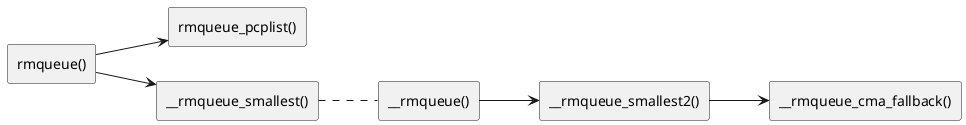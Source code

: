 @startuml
left to right direction
skinparam ComponentStyle rectangle

[rmqueue()]-->[rmqueue_pcplist()]
[rmqueue()]-->[__rmqueue_smallest()]
[__rmqueue_smallest()]-.[__rmqueue()]
[__rmqueue()]-->[__rmqueue_smallest2()]
[__rmqueue_smallest2()]-->[__rmqueue_cma_fallback()]
@enduml